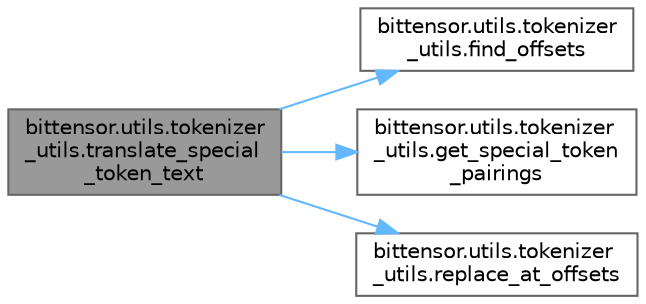 digraph "bittensor.utils.tokenizer_utils.translate_special_token_text"
{
 // LATEX_PDF_SIZE
  bgcolor="transparent";
  edge [fontname=Helvetica,fontsize=10,labelfontname=Helvetica,labelfontsize=10];
  node [fontname=Helvetica,fontsize=10,shape=box,height=0.2,width=0.4];
  rankdir="LR";
  Node1 [label="bittensor.utils.tokenizer\l_utils.translate_special\l_token_text",height=0.2,width=0.4,color="gray40", fillcolor="grey60", style="filled", fontcolor="black",tooltip=" "];
  Node1 -> Node2 [color="steelblue1",style="solid"];
  Node2 [label="bittensor.utils.tokenizer\l_utils.find_offsets",height=0.2,width=0.4,color="grey40", fillcolor="white", style="filled",URL="$namespacebittensor_1_1utils_1_1tokenizer__utils.html#a58bc4ccb79ae645c72c7a5e4244b99d3",tooltip=" "];
  Node1 -> Node3 [color="steelblue1",style="solid"];
  Node3 [label="bittensor.utils.tokenizer\l_utils.get_special_token\l_pairings",height=0.2,width=0.4,color="grey40", fillcolor="white", style="filled",URL="$namespacebittensor_1_1utils_1_1tokenizer__utils.html#a4da460aad949bf91a0f414c1a0f30df1",tooltip=" "];
  Node1 -> Node4 [color="steelblue1",style="solid"];
  Node4 [label="bittensor.utils.tokenizer\l_utils.replace_at_offsets",height=0.2,width=0.4,color="grey40", fillcolor="white", style="filled",URL="$namespacebittensor_1_1utils_1_1tokenizer__utils.html#a8e57c9718294c345d7f4ff730970723d",tooltip=" "];
}
